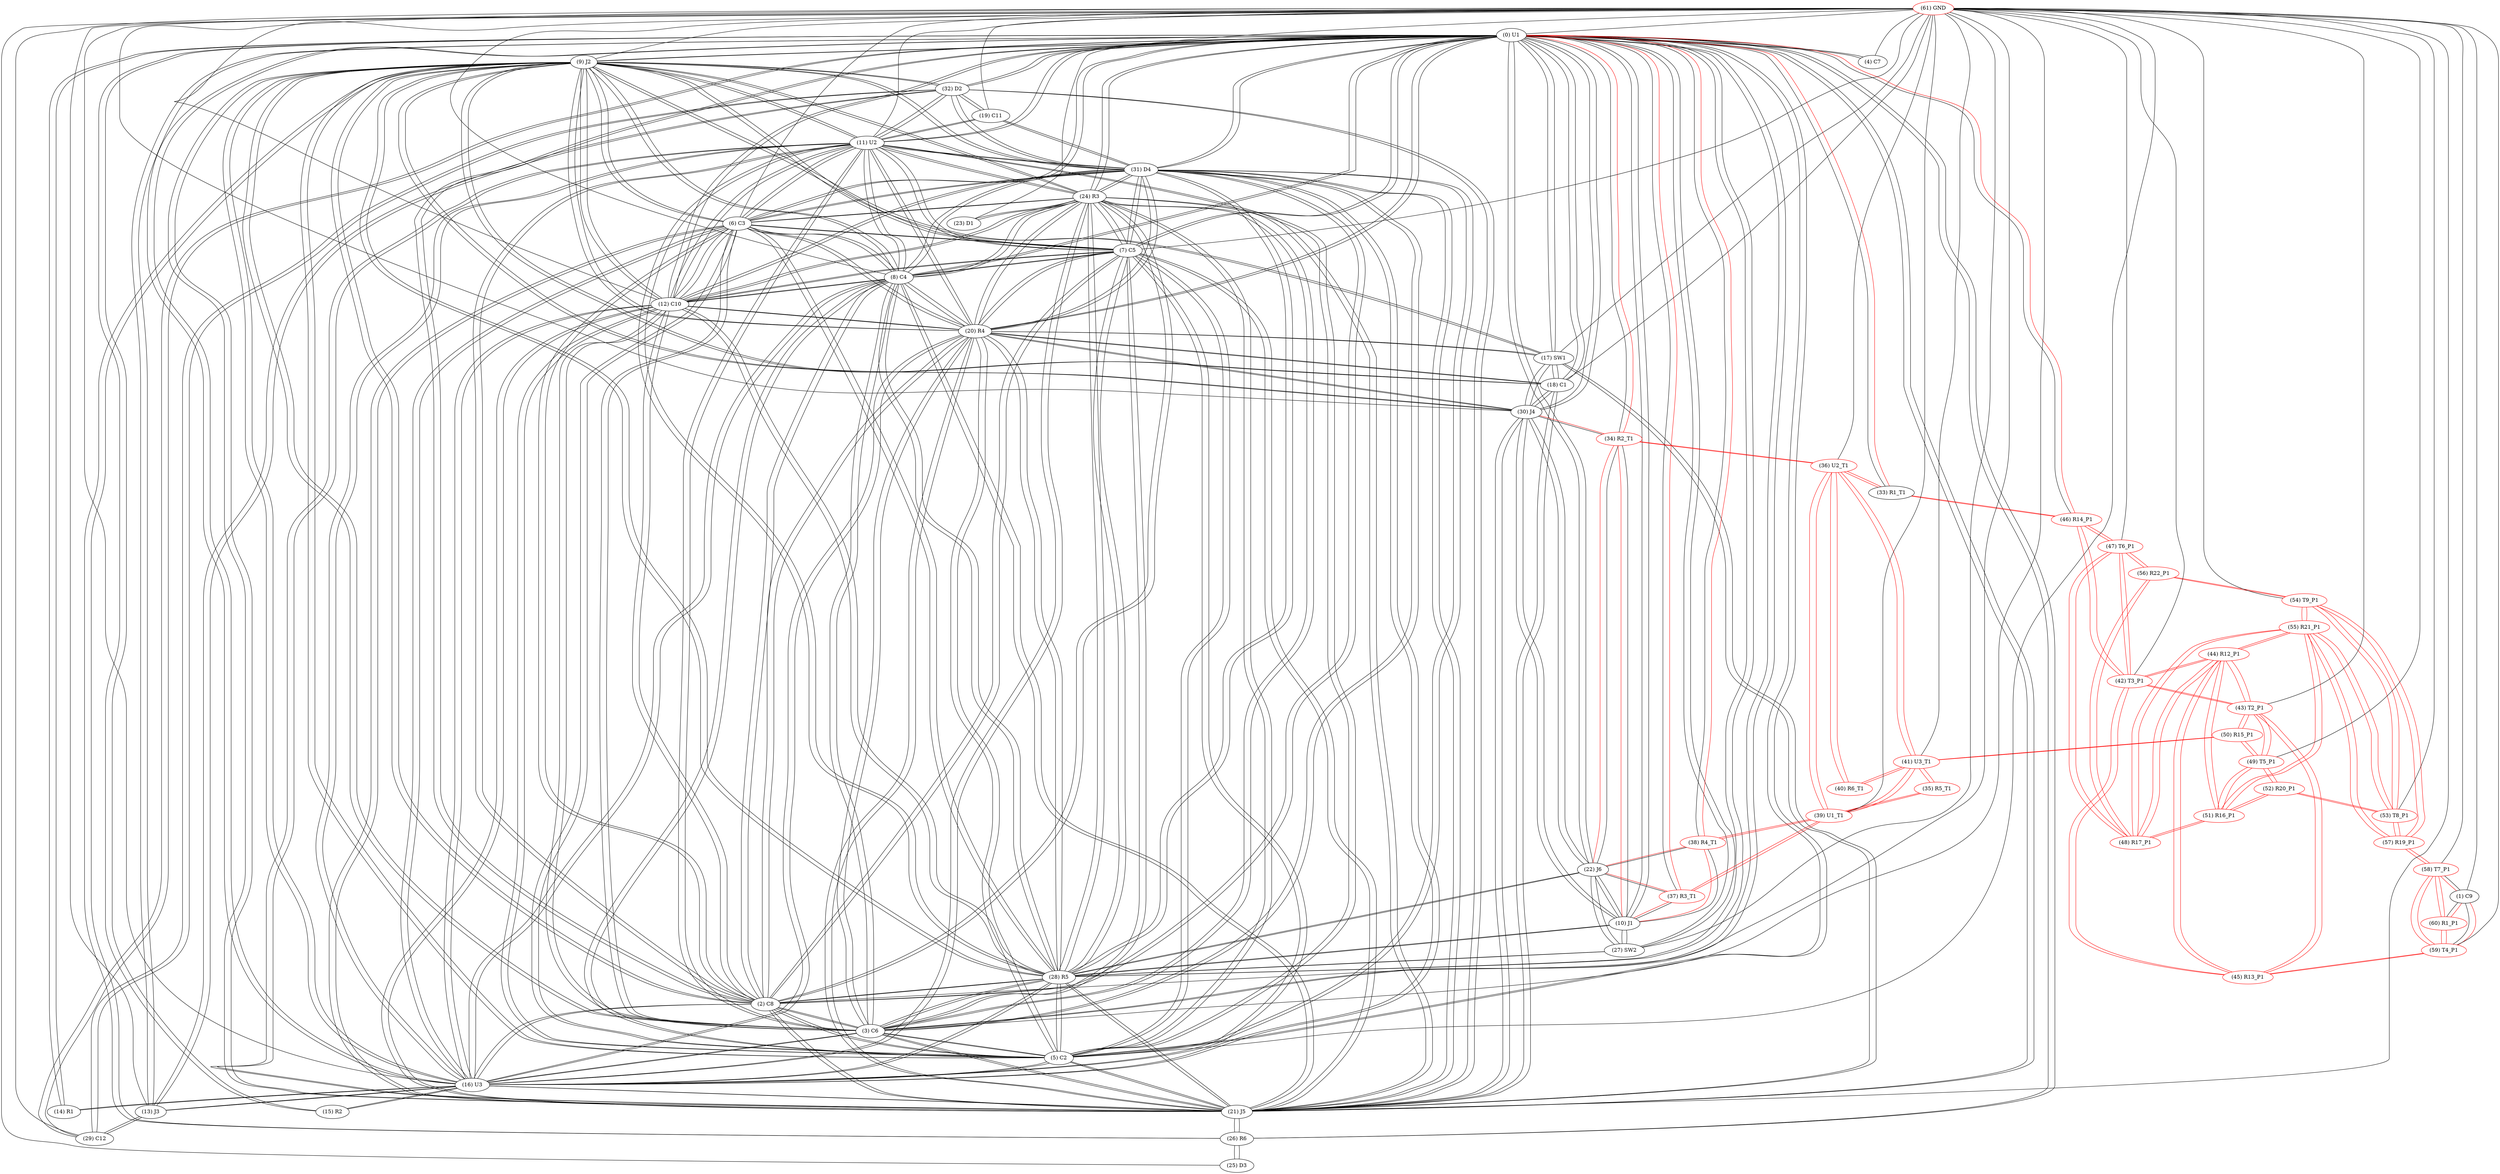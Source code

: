 graph {
	0 [label="(0) U1"]
	9 [label="(9) J2"]
	21 [label="(21) J5"]
	26 [label="(26) R6"]
	10 [label="(10) J1"]
	28 [label="(28) R5"]
	22 [label="(22) J6"]
	27 [label="(27) SW2"]
	16 [label="(16) U3"]
	5 [label="(5) C2"]
	3 [label="(3) C6"]
	2 [label="(2) C8"]
	20 [label="(20) R4"]
	12 [label="(12) C10"]
	8 [label="(8) C4"]
	11 [label="(11) U2"]
	7 [label="(7) C5"]
	6 [label="(6) C3"]
	24 [label="(24) R3"]
	31 [label="(31) D4"]
	46 [label="(46) R14_P1"]
	33 [label="(33) R1_T1"]
	38 [label="(38) R4_T1"]
	30 [label="(30) J4"]
	37 [label="(37) R3_T1"]
	34 [label="(34) R2_T1"]
	4 [label="(4) C7"]
	18 [label="(18) C1"]
	17 [label="(17) SW1"]
	13 [label="(13) J3"]
	32 [label="(32) D2"]
	29 [label="(29) C12"]
	15 [label="(15) R2"]
	14 [label="(14) R1"]
	1 [label="(1) C9"]
	60 [label="(60) R1_P1"]
	59 [label="(59) T4_P1"]
	58 [label="(58) T7_P1"]
	2 [label="(2) C8"]
	9 [label="(9) J2"]
	0 [label="(0) U1"]
	16 [label="(16) U3"]
	5 [label="(5) C2"]
	3 [label="(3) C6"]
	20 [label="(20) R4"]
	12 [label="(12) C10"]
	8 [label="(8) C4"]
	11 [label="(11) U2"]
	7 [label="(7) C5"]
	6 [label="(6) C3"]
	24 [label="(24) R3"]
	31 [label="(31) D4"]
	21 [label="(21) J5"]
	28 [label="(28) R5"]
	3 [label="(3) C6"]
	9 [label="(9) J2"]
	0 [label="(0) U1"]
	16 [label="(16) U3"]
	5 [label="(5) C2"]
	2 [label="(2) C8"]
	20 [label="(20) R4"]
	12 [label="(12) C10"]
	8 [label="(8) C4"]
	11 [label="(11) U2"]
	7 [label="(7) C5"]
	6 [label="(6) C3"]
	24 [label="(24) R3"]
	31 [label="(31) D4"]
	21 [label="(21) J5"]
	28 [label="(28) R5"]
	4 [label="(4) C7"]
	0 [label="(0) U1"]
	5 [label="(5) C2"]
	9 [label="(9) J2"]
	0 [label="(0) U1"]
	16 [label="(16) U3"]
	3 [label="(3) C6"]
	2 [label="(2) C8"]
	20 [label="(20) R4"]
	12 [label="(12) C10"]
	8 [label="(8) C4"]
	11 [label="(11) U2"]
	7 [label="(7) C5"]
	6 [label="(6) C3"]
	24 [label="(24) R3"]
	31 [label="(31) D4"]
	21 [label="(21) J5"]
	28 [label="(28) R5"]
	6 [label="(6) C3"]
	9 [label="(9) J2"]
	0 [label="(0) U1"]
	16 [label="(16) U3"]
	5 [label="(5) C2"]
	3 [label="(3) C6"]
	2 [label="(2) C8"]
	20 [label="(20) R4"]
	12 [label="(12) C10"]
	8 [label="(8) C4"]
	11 [label="(11) U2"]
	7 [label="(7) C5"]
	24 [label="(24) R3"]
	31 [label="(31) D4"]
	21 [label="(21) J5"]
	28 [label="(28) R5"]
	7 [label="(7) C5"]
	9 [label="(9) J2"]
	0 [label="(0) U1"]
	16 [label="(16) U3"]
	5 [label="(5) C2"]
	3 [label="(3) C6"]
	2 [label="(2) C8"]
	20 [label="(20) R4"]
	12 [label="(12) C10"]
	8 [label="(8) C4"]
	11 [label="(11) U2"]
	6 [label="(6) C3"]
	24 [label="(24) R3"]
	31 [label="(31) D4"]
	21 [label="(21) J5"]
	28 [label="(28) R5"]
	8 [label="(8) C4"]
	9 [label="(9) J2"]
	0 [label="(0) U1"]
	16 [label="(16) U3"]
	5 [label="(5) C2"]
	3 [label="(3) C6"]
	2 [label="(2) C8"]
	20 [label="(20) R4"]
	12 [label="(12) C10"]
	11 [label="(11) U2"]
	7 [label="(7) C5"]
	6 [label="(6) C3"]
	24 [label="(24) R3"]
	31 [label="(31) D4"]
	21 [label="(21) J5"]
	28 [label="(28) R5"]
	9 [label="(9) J2"]
	0 [label="(0) U1"]
	21 [label="(21) J5"]
	26 [label="(26) R6"]
	16 [label="(16) U3"]
	5 [label="(5) C2"]
	3 [label="(3) C6"]
	2 [label="(2) C8"]
	20 [label="(20) R4"]
	12 [label="(12) C10"]
	8 [label="(8) C4"]
	11 [label="(11) U2"]
	7 [label="(7) C5"]
	6 [label="(6) C3"]
	24 [label="(24) R3"]
	31 [label="(31) D4"]
	28 [label="(28) R5"]
	32 [label="(32) D2"]
	18 [label="(18) C1"]
	30 [label="(30) J4"]
	17 [label="(17) SW1"]
	10 [label="(10) J1"]
	28 [label="(28) R5"]
	0 [label="(0) U1"]
	22 [label="(22) J6"]
	27 [label="(27) SW2"]
	38 [label="(38) R4_T1"]
	30 [label="(30) J4"]
	37 [label="(37) R3_T1"]
	34 [label="(34) R2_T1"]
	11 [label="(11) U2"]
	9 [label="(9) J2"]
	0 [label="(0) U1"]
	16 [label="(16) U3"]
	5 [label="(5) C2"]
	3 [label="(3) C6"]
	2 [label="(2) C8"]
	20 [label="(20) R4"]
	12 [label="(12) C10"]
	8 [label="(8) C4"]
	7 [label="(7) C5"]
	6 [label="(6) C3"]
	24 [label="(24) R3"]
	31 [label="(31) D4"]
	21 [label="(21) J5"]
	28 [label="(28) R5"]
	19 [label="(19) C11"]
	32 [label="(32) D2"]
	12 [label="(12) C10"]
	9 [label="(9) J2"]
	0 [label="(0) U1"]
	16 [label="(16) U3"]
	5 [label="(5) C2"]
	3 [label="(3) C6"]
	2 [label="(2) C8"]
	20 [label="(20) R4"]
	8 [label="(8) C4"]
	11 [label="(11) U2"]
	7 [label="(7) C5"]
	6 [label="(6) C3"]
	24 [label="(24) R3"]
	31 [label="(31) D4"]
	21 [label="(21) J5"]
	28 [label="(28) R5"]
	13 [label="(13) J3"]
	0 [label="(0) U1"]
	32 [label="(32) D2"]
	29 [label="(29) C12"]
	16 [label="(16) U3"]
	14 [label="(14) R1"]
	16 [label="(16) U3"]
	0 [label="(0) U1"]
	15 [label="(15) R2"]
	16 [label="(16) U3"]
	0 [label="(0) U1"]
	16 [label="(16) U3"]
	9 [label="(9) J2"]
	0 [label="(0) U1"]
	5 [label="(5) C2"]
	3 [label="(3) C6"]
	2 [label="(2) C8"]
	20 [label="(20) R4"]
	12 [label="(12) C10"]
	8 [label="(8) C4"]
	11 [label="(11) U2"]
	7 [label="(7) C5"]
	6 [label="(6) C3"]
	24 [label="(24) R3"]
	31 [label="(31) D4"]
	21 [label="(21) J5"]
	28 [label="(28) R5"]
	14 [label="(14) R1"]
	15 [label="(15) R2"]
	13 [label="(13) J3"]
	17 [label="(17) SW1"]
	18 [label="(18) C1"]
	0 [label="(0) U1"]
	30 [label="(30) J4"]
	21 [label="(21) J5"]
	20 [label="(20) R4"]
	9 [label="(9) J2"]
	18 [label="(18) C1"]
	0 [label="(0) U1"]
	30 [label="(30) J4"]
	21 [label="(21) J5"]
	17 [label="(17) SW1"]
	20 [label="(20) R4"]
	9 [label="(9) J2"]
	19 [label="(19) C11"]
	32 [label="(32) D2"]
	31 [label="(31) D4"]
	11 [label="(11) U2"]
	20 [label="(20) R4"]
	9 [label="(9) J2"]
	0 [label="(0) U1"]
	16 [label="(16) U3"]
	5 [label="(5) C2"]
	3 [label="(3) C6"]
	2 [label="(2) C8"]
	12 [label="(12) C10"]
	8 [label="(8) C4"]
	11 [label="(11) U2"]
	7 [label="(7) C5"]
	6 [label="(6) C3"]
	24 [label="(24) R3"]
	31 [label="(31) D4"]
	21 [label="(21) J5"]
	28 [label="(28) R5"]
	18 [label="(18) C1"]
	30 [label="(30) J4"]
	17 [label="(17) SW1"]
	21 [label="(21) J5"]
	9 [label="(9) J2"]
	0 [label="(0) U1"]
	26 [label="(26) R6"]
	16 [label="(16) U3"]
	5 [label="(5) C2"]
	3 [label="(3) C6"]
	2 [label="(2) C8"]
	20 [label="(20) R4"]
	12 [label="(12) C10"]
	8 [label="(8) C4"]
	11 [label="(11) U2"]
	7 [label="(7) C5"]
	6 [label="(6) C3"]
	24 [label="(24) R3"]
	31 [label="(31) D4"]
	28 [label="(28) R5"]
	32 [label="(32) D2"]
	18 [label="(18) C1"]
	30 [label="(30) J4"]
	17 [label="(17) SW1"]
	22 [label="(22) J6"]
	10 [label="(10) J1"]
	28 [label="(28) R5"]
	0 [label="(0) U1"]
	27 [label="(27) SW2"]
	38 [label="(38) R4_T1"]
	30 [label="(30) J4"]
	37 [label="(37) R3_T1"]
	34 [label="(34) R2_T1"]
	23 [label="(23) D1"]
	24 [label="(24) R3"]
	24 [label="(24) R3"]
	9 [label="(9) J2"]
	0 [label="(0) U1"]
	16 [label="(16) U3"]
	5 [label="(5) C2"]
	3 [label="(3) C6"]
	2 [label="(2) C8"]
	20 [label="(20) R4"]
	12 [label="(12) C10"]
	8 [label="(8) C4"]
	11 [label="(11) U2"]
	7 [label="(7) C5"]
	6 [label="(6) C3"]
	31 [label="(31) D4"]
	21 [label="(21) J5"]
	28 [label="(28) R5"]
	23 [label="(23) D1"]
	25 [label="(25) D3"]
	26 [label="(26) R6"]
	26 [label="(26) R6"]
	25 [label="(25) D3"]
	9 [label="(9) J2"]
	0 [label="(0) U1"]
	21 [label="(21) J5"]
	27 [label="(27) SW2"]
	10 [label="(10) J1"]
	28 [label="(28) R5"]
	0 [label="(0) U1"]
	22 [label="(22) J6"]
	28 [label="(28) R5"]
	10 [label="(10) J1"]
	0 [label="(0) U1"]
	22 [label="(22) J6"]
	27 [label="(27) SW2"]
	9 [label="(9) J2"]
	16 [label="(16) U3"]
	5 [label="(5) C2"]
	3 [label="(3) C6"]
	2 [label="(2) C8"]
	20 [label="(20) R4"]
	12 [label="(12) C10"]
	8 [label="(8) C4"]
	11 [label="(11) U2"]
	7 [label="(7) C5"]
	6 [label="(6) C3"]
	24 [label="(24) R3"]
	31 [label="(31) D4"]
	21 [label="(21) J5"]
	29 [label="(29) C12"]
	0 [label="(0) U1"]
	13 [label="(13) J3"]
	32 [label="(32) D2"]
	30 [label="(30) J4"]
	22 [label="(22) J6"]
	10 [label="(10) J1"]
	0 [label="(0) U1"]
	34 [label="(34) R2_T1"]
	18 [label="(18) C1"]
	21 [label="(21) J5"]
	17 [label="(17) SW1"]
	20 [label="(20) R4"]
	9 [label="(9) J2"]
	31 [label="(31) D4"]
	9 [label="(9) J2"]
	0 [label="(0) U1"]
	16 [label="(16) U3"]
	5 [label="(5) C2"]
	3 [label="(3) C6"]
	2 [label="(2) C8"]
	20 [label="(20) R4"]
	12 [label="(12) C10"]
	8 [label="(8) C4"]
	11 [label="(11) U2"]
	7 [label="(7) C5"]
	6 [label="(6) C3"]
	24 [label="(24) R3"]
	21 [label="(21) J5"]
	28 [label="(28) R5"]
	19 [label="(19) C11"]
	32 [label="(32) D2"]
	32 [label="(32) D2"]
	9 [label="(9) J2"]
	21 [label="(21) J5"]
	0 [label="(0) U1"]
	13 [label="(13) J3"]
	29 [label="(29) C12"]
	19 [label="(19) C11"]
	31 [label="(31) D4"]
	11 [label="(11) U2"]
	33 [label="(33) R1_T1"]
	46 [label="(46) R14_P1"]
	0 [label="(0) U1"]
	36 [label="(36) U2_T1"]
	34 [label="(34) R2_T1" color=red]
	0 [label="(0) U1"]
	22 [label="(22) J6"]
	30 [label="(30) J4"]
	10 [label="(10) J1"]
	36 [label="(36) U2_T1"]
	35 [label="(35) R5_T1" color=red]
	41 [label="(41) U3_T1"]
	39 [label="(39) U1_T1"]
	36 [label="(36) U2_T1" color=red]
	41 [label="(41) U3_T1"]
	39 [label="(39) U1_T1"]
	34 [label="(34) R2_T1"]
	33 [label="(33) R1_T1"]
	40 [label="(40) R6_T1"]
	37 [label="(37) R3_T1" color=red]
	22 [label="(22) J6"]
	10 [label="(10) J1"]
	0 [label="(0) U1"]
	39 [label="(39) U1_T1"]
	38 [label="(38) R4_T1" color=red]
	0 [label="(0) U1"]
	22 [label="(22) J6"]
	10 [label="(10) J1"]
	39 [label="(39) U1_T1"]
	39 [label="(39) U1_T1" color=red]
	38 [label="(38) R4_T1"]
	36 [label="(36) U2_T1"]
	41 [label="(41) U3_T1"]
	35 [label="(35) R5_T1"]
	37 [label="(37) R3_T1"]
	40 [label="(40) R6_T1" color=red]
	41 [label="(41) U3_T1"]
	36 [label="(36) U2_T1"]
	41 [label="(41) U3_T1" color=red]
	40 [label="(40) R6_T1"]
	35 [label="(35) R5_T1"]
	36 [label="(36) U2_T1"]
	39 [label="(39) U1_T1"]
	50 [label="(50) R15_P1"]
	42 [label="(42) T3_P1" color=red]
	46 [label="(46) R14_P1"]
	47 [label="(47) T6_P1"]
	45 [label="(45) R13_P1"]
	44 [label="(44) R12_P1"]
	43 [label="(43) T2_P1"]
	43 [label="(43) T2_P1" color=red]
	45 [label="(45) R13_P1"]
	42 [label="(42) T3_P1"]
	44 [label="(44) R12_P1"]
	49 [label="(49) T5_P1"]
	50 [label="(50) R15_P1"]
	44 [label="(44) R12_P1" color=red]
	55 [label="(55) R21_P1"]
	51 [label="(51) R16_P1"]
	48 [label="(48) R17_P1"]
	45 [label="(45) R13_P1"]
	42 [label="(42) T3_P1"]
	43 [label="(43) T2_P1"]
	45 [label="(45) R13_P1" color=red]
	59 [label="(59) T4_P1"]
	42 [label="(42) T3_P1"]
	44 [label="(44) R12_P1"]
	43 [label="(43) T2_P1"]
	46 [label="(46) R14_P1" color=red]
	0 [label="(0) U1"]
	33 [label="(33) R1_T1"]
	42 [label="(42) T3_P1"]
	47 [label="(47) T6_P1"]
	47 [label="(47) T6_P1" color=red]
	46 [label="(46) R14_P1"]
	42 [label="(42) T3_P1"]
	56 [label="(56) R22_P1"]
	48 [label="(48) R17_P1"]
	48 [label="(48) R17_P1" color=red]
	55 [label="(55) R21_P1"]
	51 [label="(51) R16_P1"]
	44 [label="(44) R12_P1"]
	56 [label="(56) R22_P1"]
	47 [label="(47) T6_P1"]
	49 [label="(49) T5_P1" color=red]
	43 [label="(43) T2_P1"]
	50 [label="(50) R15_P1"]
	51 [label="(51) R16_P1"]
	52 [label="(52) R20_P1"]
	50 [label="(50) R15_P1" color=red]
	41 [label="(41) U3_T1"]
	43 [label="(43) T2_P1"]
	49 [label="(49) T5_P1"]
	51 [label="(51) R16_P1" color=red]
	55 [label="(55) R21_P1"]
	44 [label="(44) R12_P1"]
	48 [label="(48) R17_P1"]
	49 [label="(49) T5_P1"]
	52 [label="(52) R20_P1"]
	52 [label="(52) R20_P1" color=red]
	53 [label="(53) T8_P1"]
	51 [label="(51) R16_P1"]
	49 [label="(49) T5_P1"]
	53 [label="(53) T8_P1" color=red]
	54 [label="(54) T9_P1"]
	55 [label="(55) R21_P1"]
	57 [label="(57) R19_P1"]
	52 [label="(52) R20_P1"]
	54 [label="(54) T9_P1" color=red]
	56 [label="(56) R22_P1"]
	55 [label="(55) R21_P1"]
	53 [label="(53) T8_P1"]
	57 [label="(57) R19_P1"]
	55 [label="(55) R21_P1" color=red]
	51 [label="(51) R16_P1"]
	44 [label="(44) R12_P1"]
	48 [label="(48) R17_P1"]
	54 [label="(54) T9_P1"]
	53 [label="(53) T8_P1"]
	57 [label="(57) R19_P1"]
	56 [label="(56) R22_P1" color=red]
	54 [label="(54) T9_P1"]
	47 [label="(47) T6_P1"]
	48 [label="(48) R17_P1"]
	57 [label="(57) R19_P1" color=red]
	54 [label="(54) T9_P1"]
	55 [label="(55) R21_P1"]
	53 [label="(53) T8_P1"]
	58 [label="(58) T7_P1"]
	58 [label="(58) T7_P1" color=red]
	60 [label="(60) R1_P1"]
	59 [label="(59) T4_P1"]
	1 [label="(1) C9"]
	57 [label="(57) R19_P1"]
	59 [label="(59) T4_P1" color=red]
	45 [label="(45) R13_P1"]
	60 [label="(60) R1_P1"]
	58 [label="(58) T7_P1"]
	1 [label="(1) C9"]
	60 [label="(60) R1_P1" color=red]
	59 [label="(59) T4_P1"]
	58 [label="(58) T7_P1"]
	1 [label="(1) C9"]
	61 [label="(61) GND" color=red]
	3 [label="(3) C6"]
	2 [label="(2) C8"]
	1 [label="(1) C9"]
	21 [label="(21) J5"]
	7 [label="(7) C5"]
	0 [label="(0) U1"]
	4 [label="(4) C7"]
	5 [label="(5) C2"]
	6 [label="(6) C3"]
	8 [label="(8) C4"]
	25 [label="(25) D3"]
	29 [label="(29) C12"]
	30 [label="(30) J4"]
	17 [label="(17) SW1"]
	18 [label="(18) C1"]
	19 [label="(19) C11"]
	9 [label="(9) J2"]
	27 [label="(27) SW2"]
	23 [label="(23) D1"]
	13 [label="(13) J3"]
	11 [label="(11) U2"]
	16 [label="(16) U3"]
	12 [label="(12) C10"]
	41 [label="(41) U3_T1"]
	39 [label="(39) U1_T1"]
	36 [label="(36) U2_T1"]
	42 [label="(42) T3_P1"]
	59 [label="(59) T4_P1"]
	58 [label="(58) T7_P1"]
	49 [label="(49) T5_P1"]
	54 [label="(54) T9_P1"]
	53 [label="(53) T8_P1"]
	47 [label="(47) T6_P1"]
	43 [label="(43) T2_P1"]
	0 -- 9
	0 -- 21
	0 -- 26
	0 -- 10
	0 -- 28
	0 -- 22
	0 -- 27
	0 -- 16
	0 -- 5
	0 -- 3
	0 -- 2
	0 -- 20
	0 -- 12
	0 -- 8
	0 -- 11
	0 -- 7
	0 -- 6
	0 -- 24
	0 -- 31
	0 -- 46
	0 -- 33
	0 -- 38
	0 -- 30
	0 -- 37
	0 -- 34
	0 -- 4
	0 -- 18
	0 -- 17
	0 -- 13
	0 -- 32
	0 -- 29
	0 -- 15
	0 -- 14
	1 -- 60
	1 -- 59
	1 -- 58
	2 -- 9
	2 -- 0
	2 -- 16
	2 -- 5
	2 -- 3
	2 -- 20
	2 -- 12
	2 -- 8
	2 -- 11
	2 -- 7
	2 -- 6
	2 -- 24
	2 -- 31
	2 -- 21
	2 -- 28
	3 -- 9
	3 -- 0
	3 -- 16
	3 -- 5
	3 -- 2
	3 -- 20
	3 -- 12
	3 -- 8
	3 -- 11
	3 -- 7
	3 -- 6
	3 -- 24
	3 -- 31
	3 -- 21
	3 -- 28
	4 -- 0
	5 -- 9
	5 -- 0
	5 -- 16
	5 -- 3
	5 -- 2
	5 -- 20
	5 -- 12
	5 -- 8
	5 -- 11
	5 -- 7
	5 -- 6
	5 -- 24
	5 -- 31
	5 -- 21
	5 -- 28
	6 -- 9
	6 -- 0
	6 -- 16
	6 -- 5
	6 -- 3
	6 -- 2
	6 -- 20
	6 -- 12
	6 -- 8
	6 -- 11
	6 -- 7
	6 -- 24
	6 -- 31
	6 -- 21
	6 -- 28
	7 -- 9
	7 -- 0
	7 -- 16
	7 -- 5
	7 -- 3
	7 -- 2
	7 -- 20
	7 -- 12
	7 -- 8
	7 -- 11
	7 -- 6
	7 -- 24
	7 -- 31
	7 -- 21
	7 -- 28
	8 -- 9
	8 -- 0
	8 -- 16
	8 -- 5
	8 -- 3
	8 -- 2
	8 -- 20
	8 -- 12
	8 -- 11
	8 -- 7
	8 -- 6
	8 -- 24
	8 -- 31
	8 -- 21
	8 -- 28
	9 -- 0
	9 -- 21
	9 -- 26
	9 -- 16
	9 -- 5
	9 -- 3
	9 -- 2
	9 -- 20
	9 -- 12
	9 -- 8
	9 -- 11
	9 -- 7
	9 -- 6
	9 -- 24
	9 -- 31
	9 -- 28
	9 -- 32
	9 -- 18
	9 -- 30
	9 -- 17
	10 -- 28
	10 -- 0
	10 -- 22
	10 -- 27
	10 -- 38
	10 -- 30
	10 -- 37
	10 -- 34
	11 -- 9
	11 -- 0
	11 -- 16
	11 -- 5
	11 -- 3
	11 -- 2
	11 -- 20
	11 -- 12
	11 -- 8
	11 -- 7
	11 -- 6
	11 -- 24
	11 -- 31
	11 -- 21
	11 -- 28
	11 -- 19
	11 -- 32
	12 -- 9
	12 -- 0
	12 -- 16
	12 -- 5
	12 -- 3
	12 -- 2
	12 -- 20
	12 -- 8
	12 -- 11
	12 -- 7
	12 -- 6
	12 -- 24
	12 -- 31
	12 -- 21
	12 -- 28
	13 -- 0
	13 -- 32
	13 -- 29
	13 -- 16
	14 -- 16
	14 -- 0
	15 -- 16
	15 -- 0
	16 -- 9
	16 -- 0
	16 -- 5
	16 -- 3
	16 -- 2
	16 -- 20
	16 -- 12
	16 -- 8
	16 -- 11
	16 -- 7
	16 -- 6
	16 -- 24
	16 -- 31
	16 -- 21
	16 -- 28
	16 -- 14
	16 -- 15
	16 -- 13
	17 -- 18
	17 -- 0
	17 -- 30
	17 -- 21
	17 -- 20
	17 -- 9
	18 -- 0
	18 -- 30
	18 -- 21
	18 -- 17
	18 -- 20
	18 -- 9
	19 -- 32
	19 -- 31
	19 -- 11
	20 -- 9
	20 -- 0
	20 -- 16
	20 -- 5
	20 -- 3
	20 -- 2
	20 -- 12
	20 -- 8
	20 -- 11
	20 -- 7
	20 -- 6
	20 -- 24
	20 -- 31
	20 -- 21
	20 -- 28
	20 -- 18
	20 -- 30
	20 -- 17
	21 -- 9
	21 -- 0
	21 -- 26
	21 -- 16
	21 -- 5
	21 -- 3
	21 -- 2
	21 -- 20
	21 -- 12
	21 -- 8
	21 -- 11
	21 -- 7
	21 -- 6
	21 -- 24
	21 -- 31
	21 -- 28
	21 -- 32
	21 -- 18
	21 -- 30
	21 -- 17
	22 -- 10
	22 -- 28
	22 -- 0
	22 -- 27
	22 -- 38
	22 -- 30
	22 -- 37
	22 -- 34
	23 -- 24
	24 -- 9
	24 -- 0
	24 -- 16
	24 -- 5
	24 -- 3
	24 -- 2
	24 -- 20
	24 -- 12
	24 -- 8
	24 -- 11
	24 -- 7
	24 -- 6
	24 -- 31
	24 -- 21
	24 -- 28
	24 -- 23
	25 -- 26
	26 -- 25
	26 -- 9
	26 -- 0
	26 -- 21
	27 -- 10
	27 -- 28
	27 -- 0
	27 -- 22
	28 -- 10
	28 -- 0
	28 -- 22
	28 -- 27
	28 -- 9
	28 -- 16
	28 -- 5
	28 -- 3
	28 -- 2
	28 -- 20
	28 -- 12
	28 -- 8
	28 -- 11
	28 -- 7
	28 -- 6
	28 -- 24
	28 -- 31
	28 -- 21
	29 -- 0
	29 -- 13
	29 -- 32
	30 -- 22
	30 -- 10
	30 -- 0
	30 -- 34
	30 -- 18
	30 -- 21
	30 -- 17
	30 -- 20
	30 -- 9
	31 -- 9
	31 -- 0
	31 -- 16
	31 -- 5
	31 -- 3
	31 -- 2
	31 -- 20
	31 -- 12
	31 -- 8
	31 -- 11
	31 -- 7
	31 -- 6
	31 -- 24
	31 -- 21
	31 -- 28
	31 -- 19
	31 -- 32
	32 -- 9
	32 -- 21
	32 -- 0
	32 -- 13
	32 -- 29
	32 -- 19
	32 -- 31
	32 -- 11
	33 -- 46 [color=red]
	33 -- 0 [color=red]
	33 -- 36 [color=red]
	34 -- 0 [color=red]
	34 -- 22 [color=red]
	34 -- 30 [color=red]
	34 -- 10 [color=red]
	34 -- 36 [color=red]
	35 -- 41 [color=red]
	35 -- 39 [color=red]
	36 -- 41 [color=red]
	36 -- 39 [color=red]
	36 -- 34 [color=red]
	36 -- 33 [color=red]
	36 -- 40 [color=red]
	37 -- 22 [color=red]
	37 -- 10 [color=red]
	37 -- 0 [color=red]
	37 -- 39 [color=red]
	38 -- 0 [color=red]
	38 -- 22 [color=red]
	38 -- 10 [color=red]
	38 -- 39 [color=red]
	39 -- 38 [color=red]
	39 -- 36 [color=red]
	39 -- 41 [color=red]
	39 -- 35 [color=red]
	39 -- 37 [color=red]
	40 -- 41 [color=red]
	40 -- 36 [color=red]
	41 -- 40 [color=red]
	41 -- 35 [color=red]
	41 -- 36 [color=red]
	41 -- 39 [color=red]
	41 -- 50 [color=red]
	42 -- 46 [color=red]
	42 -- 47 [color=red]
	42 -- 45 [color=red]
	42 -- 44 [color=red]
	42 -- 43 [color=red]
	43 -- 45 [color=red]
	43 -- 42 [color=red]
	43 -- 44 [color=red]
	43 -- 49 [color=red]
	43 -- 50 [color=red]
	44 -- 55 [color=red]
	44 -- 51 [color=red]
	44 -- 48 [color=red]
	44 -- 45 [color=red]
	44 -- 42 [color=red]
	44 -- 43 [color=red]
	45 -- 59 [color=red]
	45 -- 42 [color=red]
	45 -- 44 [color=red]
	45 -- 43 [color=red]
	46 -- 0 [color=red]
	46 -- 33 [color=red]
	46 -- 42 [color=red]
	46 -- 47 [color=red]
	47 -- 46 [color=red]
	47 -- 42 [color=red]
	47 -- 56 [color=red]
	47 -- 48 [color=red]
	48 -- 55 [color=red]
	48 -- 51 [color=red]
	48 -- 44 [color=red]
	48 -- 56 [color=red]
	48 -- 47 [color=red]
	49 -- 43 [color=red]
	49 -- 50 [color=red]
	49 -- 51 [color=red]
	49 -- 52 [color=red]
	50 -- 41 [color=red]
	50 -- 43 [color=red]
	50 -- 49 [color=red]
	51 -- 55 [color=red]
	51 -- 44 [color=red]
	51 -- 48 [color=red]
	51 -- 49 [color=red]
	51 -- 52 [color=red]
	52 -- 53 [color=red]
	52 -- 51 [color=red]
	52 -- 49 [color=red]
	53 -- 54 [color=red]
	53 -- 55 [color=red]
	53 -- 57 [color=red]
	53 -- 52 [color=red]
	54 -- 56 [color=red]
	54 -- 55 [color=red]
	54 -- 53 [color=red]
	54 -- 57 [color=red]
	55 -- 51 [color=red]
	55 -- 44 [color=red]
	55 -- 48 [color=red]
	55 -- 54 [color=red]
	55 -- 53 [color=red]
	55 -- 57 [color=red]
	56 -- 54 [color=red]
	56 -- 47 [color=red]
	56 -- 48 [color=red]
	57 -- 54 [color=red]
	57 -- 55 [color=red]
	57 -- 53 [color=red]
	57 -- 58 [color=red]
	58 -- 60 [color=red]
	58 -- 59 [color=red]
	58 -- 1 [color=red]
	58 -- 57 [color=red]
	59 -- 45 [color=red]
	59 -- 60 [color=red]
	59 -- 58 [color=red]
	59 -- 1 [color=red]
	60 -- 59 [color=red]
	60 -- 58 [color=red]
	60 -- 1 [color=red]
	61 -- 3
	61 -- 2
	61 -- 1
	61 -- 21
	61 -- 7
	61 -- 0
	61 -- 4
	61 -- 5
	61 -- 6
	61 -- 8
	61 -- 25
	61 -- 29
	61 -- 30
	61 -- 17
	61 -- 18
	61 -- 19
	61 -- 9
	61 -- 27
	61 -- 23
	61 -- 13
	61 -- 11
	61 -- 16
	61 -- 12
	61 -- 41
	61 -- 39
	61 -- 36
	61 -- 42
	61 -- 59
	61 -- 58
	61 -- 49
	61 -- 54
	61 -- 53
	61 -- 47
	61 -- 43
}